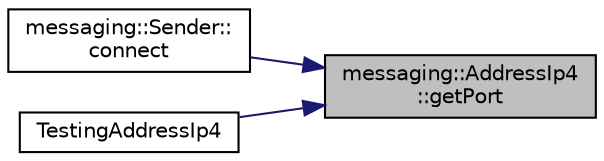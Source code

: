 digraph "messaging::AddressIp4::getPort"
{
 // LATEX_PDF_SIZE
  edge [fontname="Helvetica",fontsize="10",labelfontname="Helvetica",labelfontsize="10"];
  node [fontname="Helvetica",fontsize="10",shape=record];
  rankdir="RL";
  Node1 [label="messaging::AddressIp4\l::getPort",height=0.2,width=0.4,color="black", fillcolor="grey75", style="filled", fontcolor="black",tooltip=" "];
  Node1 -> Node2 [dir="back",color="midnightblue",fontsize="10",style="solid"];
  Node2 [label="messaging::Sender::\lconnect",height=0.2,width=0.4,color="black", fillcolor="white", style="filled",URL="$classmessaging_1_1_sender.html#aae91f9f5fae21019da6b34d970ad046a",tooltip=" "];
  Node1 -> Node3 [dir="back",color="midnightblue",fontsize="10",style="solid"];
  Node3 [label="TestingAddressIp4",height=0.2,width=0.4,color="black", fillcolor="white", style="filled",URL="$_c_s_e687___test_harness_8cpp.html#ab28705051562a646b3a1820955cc1349",tooltip=" "];
}
